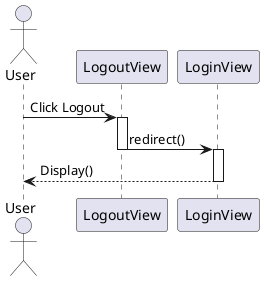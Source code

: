 @startuml
Actor User
User -> LogoutView : Click Logout
activate LogoutView
LogoutView -> LoginView:redirect()
deactivate LogoutView
activate LoginView
LoginView --> User : Display()
deactivate LoginView
@enduml